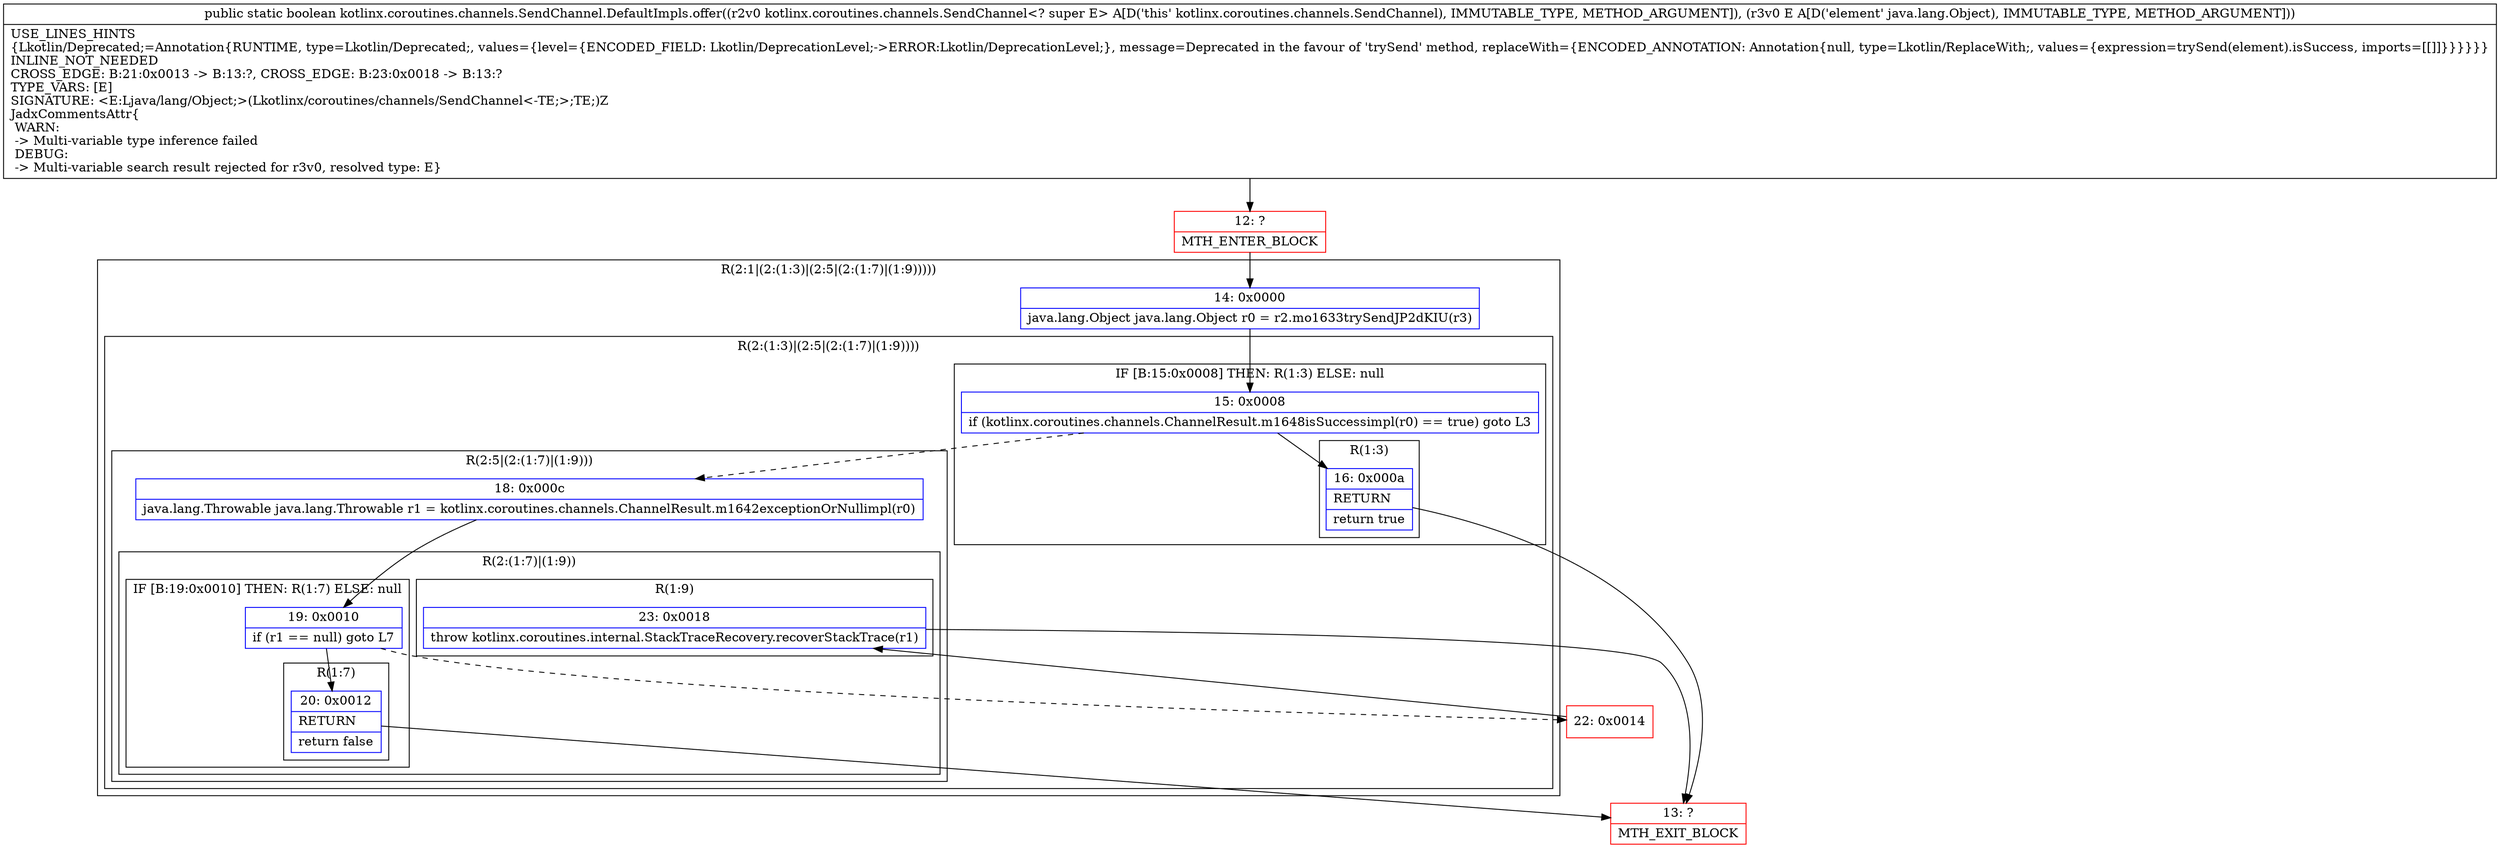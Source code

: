 digraph "CFG forkotlinx.coroutines.channels.SendChannel.DefaultImpls.offer(Lkotlinx\/coroutines\/channels\/SendChannel;Ljava\/lang\/Object;)Z" {
subgraph cluster_Region_1845681558 {
label = "R(2:1|(2:(1:3)|(2:5|(2:(1:7)|(1:9)))))";
node [shape=record,color=blue];
Node_14 [shape=record,label="{14\:\ 0x0000|java.lang.Object java.lang.Object r0 = r2.mo1633trySendJP2dKIU(r3)\l}"];
subgraph cluster_Region_1476052839 {
label = "R(2:(1:3)|(2:5|(2:(1:7)|(1:9))))";
node [shape=record,color=blue];
subgraph cluster_IfRegion_1742589745 {
label = "IF [B:15:0x0008] THEN: R(1:3) ELSE: null";
node [shape=record,color=blue];
Node_15 [shape=record,label="{15\:\ 0x0008|if (kotlinx.coroutines.channels.ChannelResult.m1648isSuccessimpl(r0) == true) goto L3\l}"];
subgraph cluster_Region_647167119 {
label = "R(1:3)";
node [shape=record,color=blue];
Node_16 [shape=record,label="{16\:\ 0x000a|RETURN\l|return true\l}"];
}
}
subgraph cluster_Region_1669941815 {
label = "R(2:5|(2:(1:7)|(1:9)))";
node [shape=record,color=blue];
Node_18 [shape=record,label="{18\:\ 0x000c|java.lang.Throwable java.lang.Throwable r1 = kotlinx.coroutines.channels.ChannelResult.m1642exceptionOrNullimpl(r0)\l}"];
subgraph cluster_Region_1088819954 {
label = "R(2:(1:7)|(1:9))";
node [shape=record,color=blue];
subgraph cluster_IfRegion_602221077 {
label = "IF [B:19:0x0010] THEN: R(1:7) ELSE: null";
node [shape=record,color=blue];
Node_19 [shape=record,label="{19\:\ 0x0010|if (r1 == null) goto L7\l}"];
subgraph cluster_Region_163416054 {
label = "R(1:7)";
node [shape=record,color=blue];
Node_20 [shape=record,label="{20\:\ 0x0012|RETURN\l|return false\l}"];
}
}
subgraph cluster_Region_1534311826 {
label = "R(1:9)";
node [shape=record,color=blue];
Node_23 [shape=record,label="{23\:\ 0x0018|throw kotlinx.coroutines.internal.StackTraceRecovery.recoverStackTrace(r1)\l}"];
}
}
}
}
}
Node_12 [shape=record,color=red,label="{12\:\ ?|MTH_ENTER_BLOCK\l}"];
Node_13 [shape=record,color=red,label="{13\:\ ?|MTH_EXIT_BLOCK\l}"];
Node_22 [shape=record,color=red,label="{22\:\ 0x0014}"];
MethodNode[shape=record,label="{public static boolean kotlinx.coroutines.channels.SendChannel.DefaultImpls.offer((r2v0 kotlinx.coroutines.channels.SendChannel\<? super E\> A[D('this' kotlinx.coroutines.channels.SendChannel), IMMUTABLE_TYPE, METHOD_ARGUMENT]), (r3v0 E A[D('element' java.lang.Object), IMMUTABLE_TYPE, METHOD_ARGUMENT]))  | USE_LINES_HINTS\l\{Lkotlin\/Deprecated;=Annotation\{RUNTIME, type=Lkotlin\/Deprecated;, values=\{level=\{ENCODED_FIELD: Lkotlin\/DeprecationLevel;\-\>ERROR:Lkotlin\/DeprecationLevel;\}, message=Deprecated in the favour of 'trySend' method, replaceWith=\{ENCODED_ANNOTATION: Annotation\{null, type=Lkotlin\/ReplaceWith;, values=\{expression=trySend(element).isSuccess, imports=[[]]\}\}\}\}\}\}\lINLINE_NOT_NEEDED\lCROSS_EDGE: B:21:0x0013 \-\> B:13:?, CROSS_EDGE: B:23:0x0018 \-\> B:13:?\lTYPE_VARS: [E]\lSIGNATURE: \<E:Ljava\/lang\/Object;\>(Lkotlinx\/coroutines\/channels\/SendChannel\<\-TE;\>;TE;)Z\lJadxCommentsAttr\{\l WARN: \l \-\> Multi\-variable type inference failed\l DEBUG: \l \-\> Multi\-variable search result rejected for r3v0, resolved type: E\}\l}"];
MethodNode -> Node_12;Node_14 -> Node_15;
Node_15 -> Node_16;
Node_15 -> Node_18[style=dashed];
Node_16 -> Node_13;
Node_18 -> Node_19;
Node_19 -> Node_20;
Node_19 -> Node_22[style=dashed];
Node_20 -> Node_13;
Node_23 -> Node_13;
Node_12 -> Node_14;
Node_22 -> Node_23;
}

